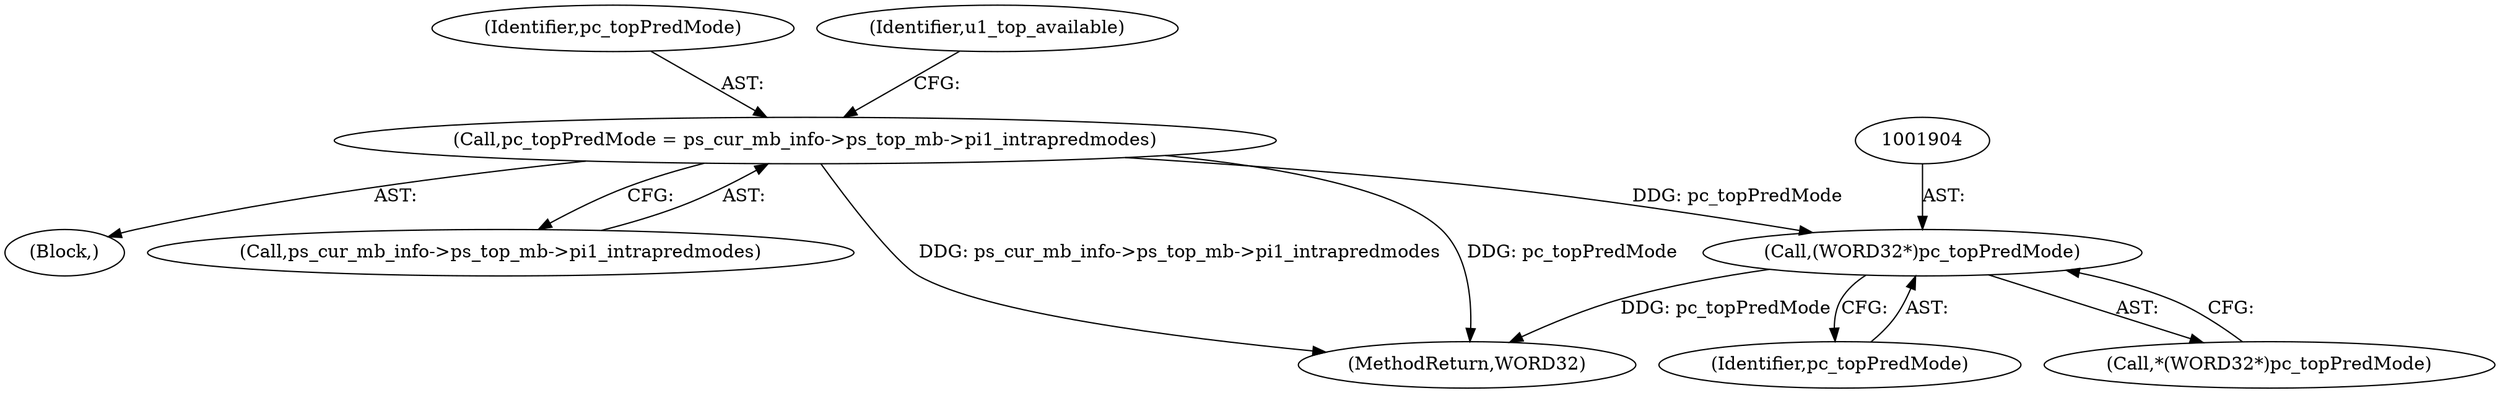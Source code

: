 digraph "0_Android_a583270e1c96d307469c83dc42bd3c5f1b9ef63f@pointer" {
"1001903" [label="(Call,(WORD32*)pc_topPredMode)"];
"1001880" [label="(Call,pc_topPredMode = ps_cur_mb_info->ps_top_mb->pi1_intrapredmodes)"];
"1001902" [label="(Call,*(WORD32*)pc_topPredMode)"];
"1001822" [label="(Block,)"];
"1001882" [label="(Call,ps_cur_mb_info->ps_top_mb->pi1_intrapredmodes)"];
"1003254" [label="(MethodReturn,WORD32)"];
"1001903" [label="(Call,(WORD32*)pc_topPredMode)"];
"1001881" [label="(Identifier,pc_topPredMode)"];
"1001888" [label="(Identifier,u1_top_available)"];
"1001880" [label="(Call,pc_topPredMode = ps_cur_mb_info->ps_top_mb->pi1_intrapredmodes)"];
"1001905" [label="(Identifier,pc_topPredMode)"];
"1001903" -> "1001902"  [label="AST: "];
"1001903" -> "1001905"  [label="CFG: "];
"1001904" -> "1001903"  [label="AST: "];
"1001905" -> "1001903"  [label="AST: "];
"1001902" -> "1001903"  [label="CFG: "];
"1001903" -> "1003254"  [label="DDG: pc_topPredMode"];
"1001880" -> "1001903"  [label="DDG: pc_topPredMode"];
"1001880" -> "1001822"  [label="AST: "];
"1001880" -> "1001882"  [label="CFG: "];
"1001881" -> "1001880"  [label="AST: "];
"1001882" -> "1001880"  [label="AST: "];
"1001888" -> "1001880"  [label="CFG: "];
"1001880" -> "1003254"  [label="DDG: ps_cur_mb_info->ps_top_mb->pi1_intrapredmodes"];
"1001880" -> "1003254"  [label="DDG: pc_topPredMode"];
}
